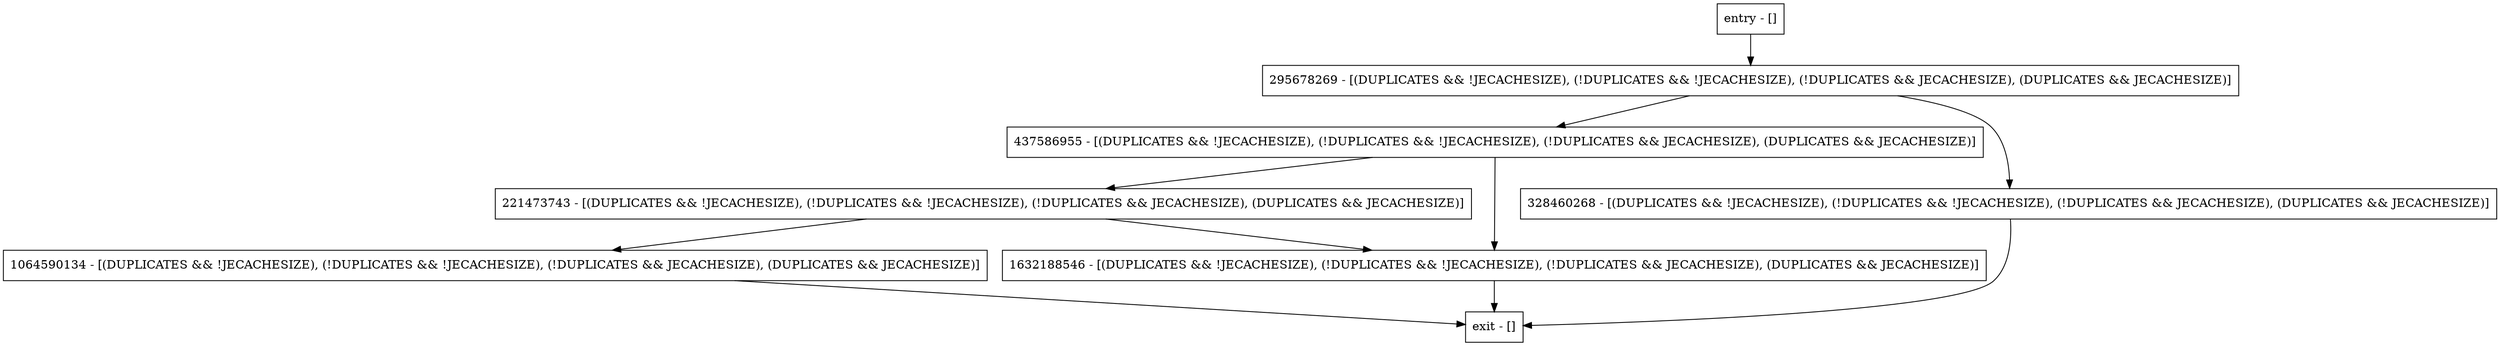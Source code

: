 digraph checkUpdatesAllowed {
node [shape=record];
entry [label="entry - []"];
exit [label="exit - []"];
1064590134 [label="1064590134 - [(DUPLICATES && !JECACHESIZE), (!DUPLICATES && !JECACHESIZE), (!DUPLICATES && JECACHESIZE), (DUPLICATES && JECACHESIZE)]"];
221473743 [label="221473743 - [(DUPLICATES && !JECACHESIZE), (!DUPLICATES && !JECACHESIZE), (!DUPLICATES && JECACHESIZE), (DUPLICATES && JECACHESIZE)]"];
1632188546 [label="1632188546 - [(DUPLICATES && !JECACHESIZE), (!DUPLICATES && !JECACHESIZE), (!DUPLICATES && JECACHESIZE), (DUPLICATES && JECACHESIZE)]"];
437586955 [label="437586955 - [(DUPLICATES && !JECACHESIZE), (!DUPLICATES && !JECACHESIZE), (!DUPLICATES && JECACHESIZE), (DUPLICATES && JECACHESIZE)]"];
328460268 [label="328460268 - [(DUPLICATES && !JECACHESIZE), (!DUPLICATES && !JECACHESIZE), (!DUPLICATES && JECACHESIZE), (DUPLICATES && JECACHESIZE)]"];
295678269 [label="295678269 - [(DUPLICATES && !JECACHESIZE), (!DUPLICATES && !JECACHESIZE), (!DUPLICATES && JECACHESIZE), (DUPLICATES && JECACHESIZE)]"];
entry;
exit;
entry -> 295678269;
1064590134 -> exit;
221473743 -> 1064590134;
221473743 -> 1632188546;
1632188546 -> exit;
437586955 -> 221473743;
437586955 -> 1632188546;
328460268 -> exit;
295678269 -> 437586955;
295678269 -> 328460268;
}

